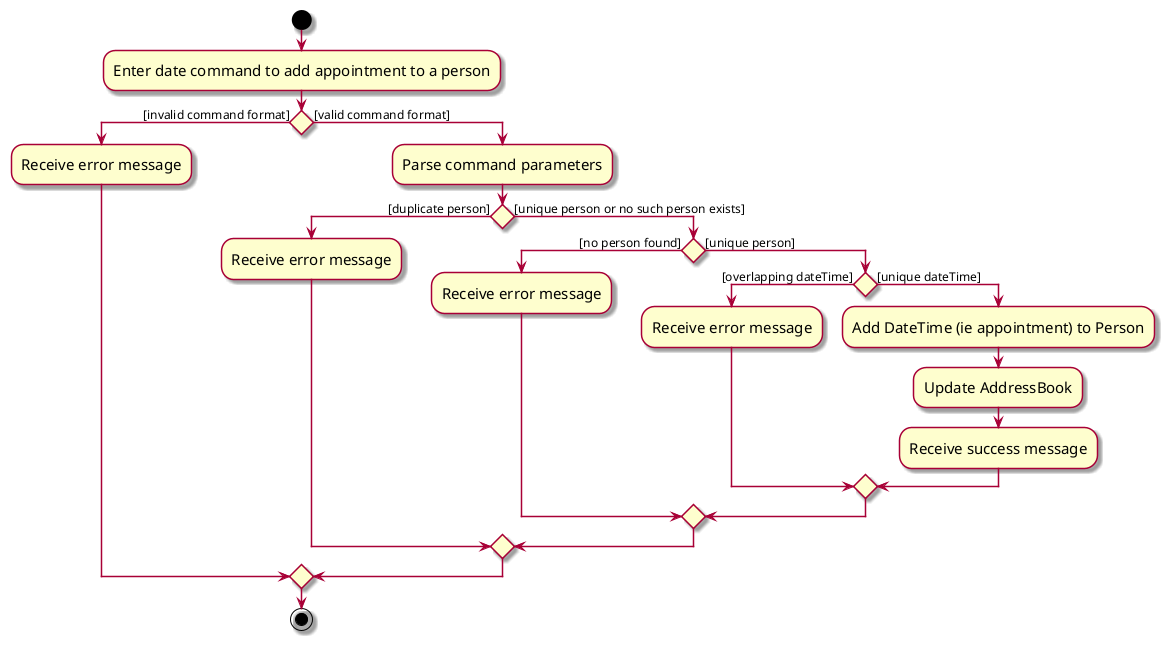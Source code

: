 @startuml
skin rose
skinparam ActivityFontSize 15
skinparam ArrowFontSize 12
start
:Enter date command to add appointment to a person;

'Since the beta syntax does not support placing the condition outside the
'diamond we place it as the true branch instead.

if () then ([invalid command format])
    :Receive error message;
else ([valid command format])
    :Parse command parameters;

    if() then ([duplicate person])
        :Receive error message;
    else ([unique person or no such person exists])
        if() then ([no person found])
            :Receive error message;
        else([unique person])
            if() then ([overlapping dateTime])
                :Receive error message;
            else ([unique dateTime])
                :Add DateTime (ie appointment) to Person;
                :Update AddressBook;
                :Receive success message;
            endif
        endif
    endif
endif
stop
@enduml
